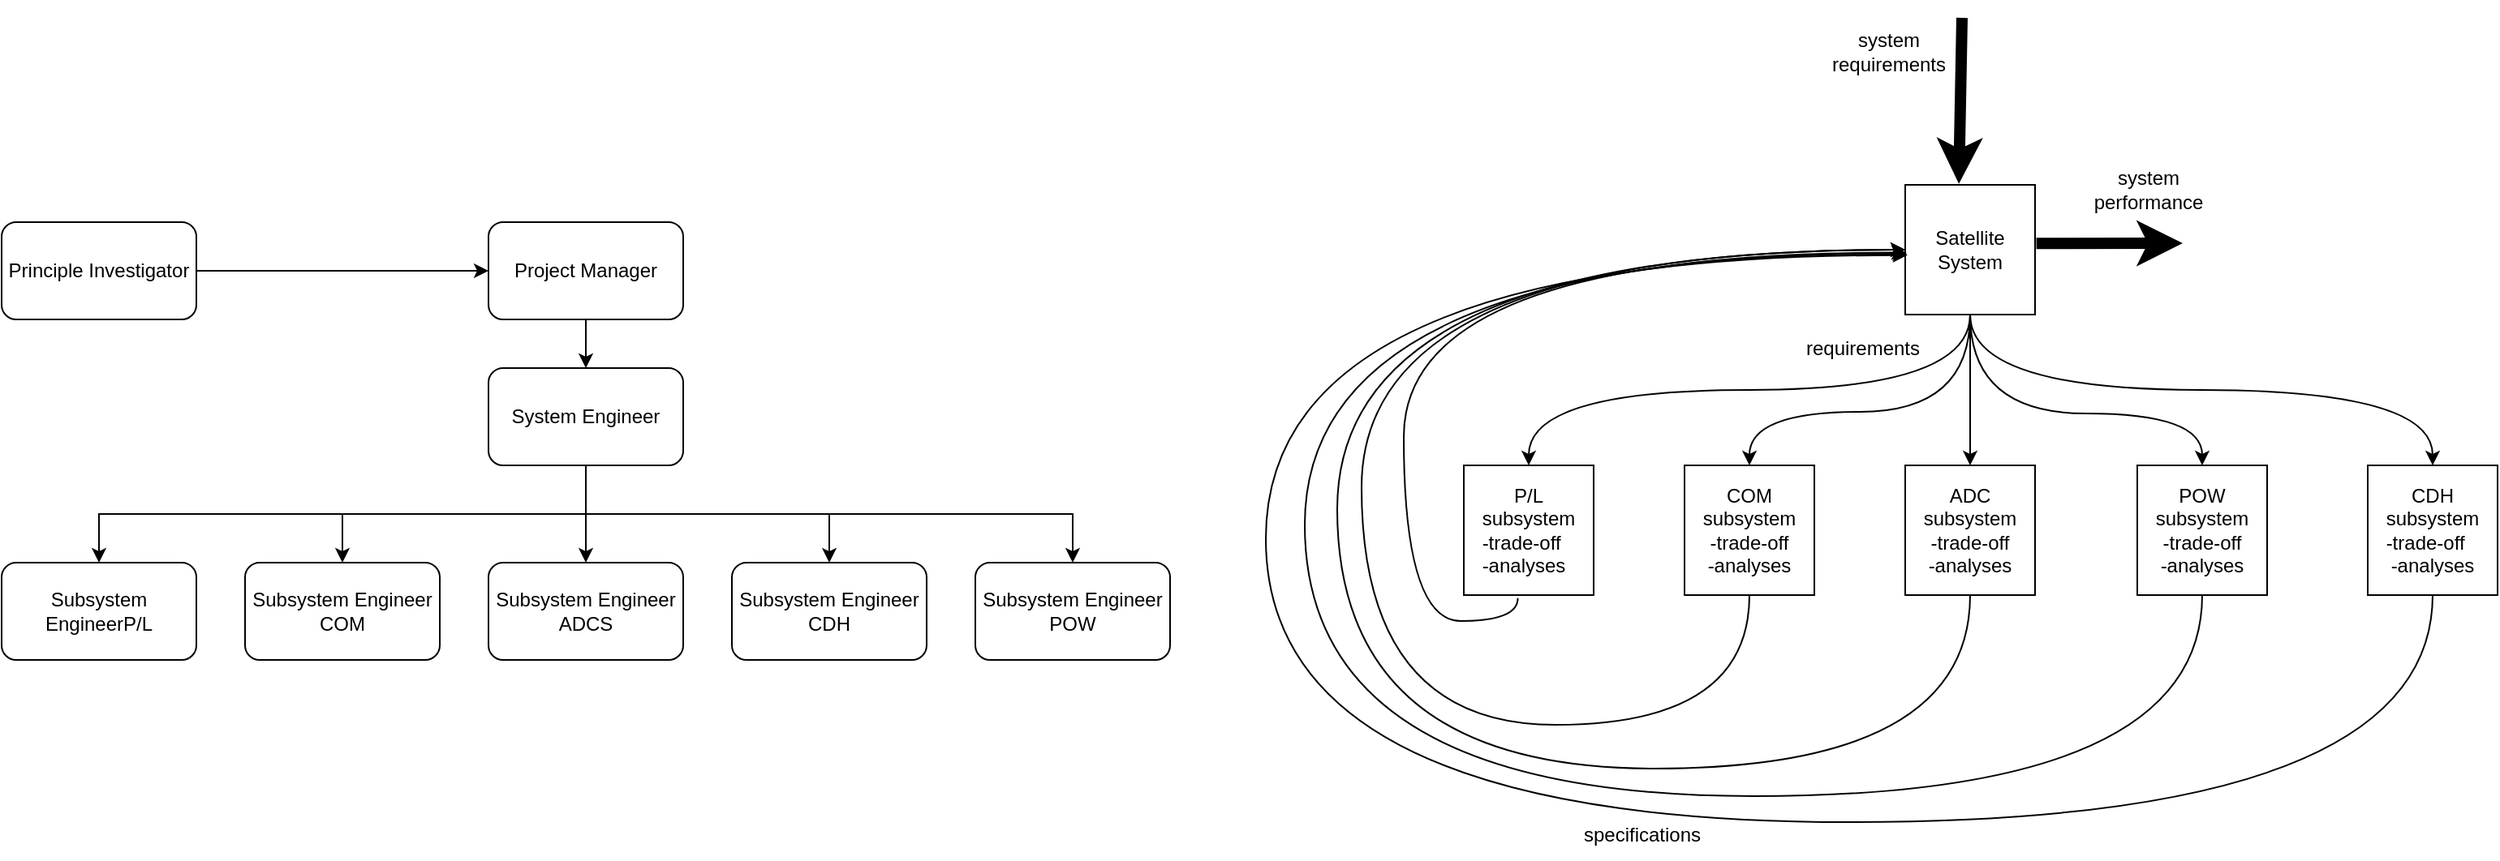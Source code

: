 <mxfile version="21.6.2" type="github">
  <diagram name="Page-1" id="ATRq2LAwiy_IREtI_l5b">
    <mxGraphModel dx="1228" dy="604" grid="0" gridSize="10" guides="1" tooltips="1" connect="1" arrows="1" fold="1" page="1" pageScale="1" pageWidth="850" pageHeight="1100" math="0" shadow="0">
      <root>
        <mxCell id="0" />
        <mxCell id="1" parent="0" />
        <mxCell id="O7q4R_RF0-p1peHL-_la-16" style="edgeStyle=orthogonalEdgeStyle;rounded=0;orthogonalLoop=1;jettySize=auto;html=1;exitX=0.5;exitY=1;exitDx=0;exitDy=0;" parent="1" source="O7q4R_RF0-p1peHL-_la-1" target="O7q4R_RF0-p1peHL-_la-2" edge="1">
          <mxGeometry relative="1" as="geometry" />
        </mxCell>
        <mxCell id="O7q4R_RF0-p1peHL-_la-1" value="Project Manager" style="rounded=1;whiteSpace=wrap;html=1;" parent="1" vertex="1">
          <mxGeometry x="440" y="230" width="120" height="60" as="geometry" />
        </mxCell>
        <mxCell id="O7q4R_RF0-p1peHL-_la-9" style="edgeStyle=orthogonalEdgeStyle;rounded=0;orthogonalLoop=1;jettySize=auto;html=1;exitX=0.5;exitY=1;exitDx=0;exitDy=0;" parent="1" source="O7q4R_RF0-p1peHL-_la-2" target="O7q4R_RF0-p1peHL-_la-7" edge="1">
          <mxGeometry relative="1" as="geometry" />
        </mxCell>
        <mxCell id="O7q4R_RF0-p1peHL-_la-10" style="edgeStyle=orthogonalEdgeStyle;rounded=0;orthogonalLoop=1;jettySize=auto;html=1;exitX=0.5;exitY=1;exitDx=0;exitDy=0;entryX=0.5;entryY=0;entryDx=0;entryDy=0;" parent="1" source="O7q4R_RF0-p1peHL-_la-2" target="O7q4R_RF0-p1peHL-_la-5" edge="1">
          <mxGeometry relative="1" as="geometry" />
        </mxCell>
        <mxCell id="O7q4R_RF0-p1peHL-_la-11" style="edgeStyle=orthogonalEdgeStyle;rounded=0;orthogonalLoop=1;jettySize=auto;html=1;exitX=0.5;exitY=1;exitDx=0;exitDy=0;entryX=0.5;entryY=0;entryDx=0;entryDy=0;" parent="1" source="O7q4R_RF0-p1peHL-_la-2" target="O7q4R_RF0-p1peHL-_la-3" edge="1">
          <mxGeometry relative="1" as="geometry" />
        </mxCell>
        <mxCell id="O7q4R_RF0-p1peHL-_la-12" style="edgeStyle=orthogonalEdgeStyle;rounded=0;orthogonalLoop=1;jettySize=auto;html=1;exitX=0.5;exitY=1;exitDx=0;exitDy=0;entryX=0.5;entryY=0;entryDx=0;entryDy=0;" parent="1" source="O7q4R_RF0-p1peHL-_la-2" target="O7q4R_RF0-p1peHL-_la-6" edge="1">
          <mxGeometry relative="1" as="geometry" />
        </mxCell>
        <mxCell id="O7q4R_RF0-p1peHL-_la-13" style="edgeStyle=orthogonalEdgeStyle;rounded=0;orthogonalLoop=1;jettySize=auto;html=1;exitX=0.5;exitY=1;exitDx=0;exitDy=0;entryX=0.5;entryY=0;entryDx=0;entryDy=0;" parent="1" source="O7q4R_RF0-p1peHL-_la-2" target="O7q4R_RF0-p1peHL-_la-8" edge="1">
          <mxGeometry relative="1" as="geometry" />
        </mxCell>
        <mxCell id="O7q4R_RF0-p1peHL-_la-2" value="System Engineer" style="rounded=1;whiteSpace=wrap;html=1;" parent="1" vertex="1">
          <mxGeometry x="440" y="320" width="120" height="60" as="geometry" />
        </mxCell>
        <mxCell id="O7q4R_RF0-p1peHL-_la-3" value="Subsystem Engineer&lt;br&gt;ADCS" style="rounded=1;whiteSpace=wrap;html=1;" parent="1" vertex="1">
          <mxGeometry x="440" y="440" width="120" height="60" as="geometry" />
        </mxCell>
        <mxCell id="O7q4R_RF0-p1peHL-_la-5" value="Subsystem Engineer&lt;br&gt;COM" style="rounded=1;whiteSpace=wrap;html=1;" parent="1" vertex="1">
          <mxGeometry x="290" y="440" width="120" height="60" as="geometry" />
        </mxCell>
        <mxCell id="O7q4R_RF0-p1peHL-_la-6" value="Subsystem Engineer&lt;br&gt;CDH" style="rounded=1;whiteSpace=wrap;html=1;" parent="1" vertex="1">
          <mxGeometry x="590" y="440" width="120" height="60" as="geometry" />
        </mxCell>
        <mxCell id="O7q4R_RF0-p1peHL-_la-7" value="Subsystem EngineerP/L" style="rounded=1;whiteSpace=wrap;html=1;" parent="1" vertex="1">
          <mxGeometry x="140" y="440" width="120" height="60" as="geometry" />
        </mxCell>
        <mxCell id="O7q4R_RF0-p1peHL-_la-8" value="Subsystem Engineer POW" style="rounded=1;whiteSpace=wrap;html=1;" parent="1" vertex="1">
          <mxGeometry x="740" y="440" width="120" height="60" as="geometry" />
        </mxCell>
        <mxCell id="O7q4R_RF0-p1peHL-_la-15" style="edgeStyle=orthogonalEdgeStyle;rounded=0;orthogonalLoop=1;jettySize=auto;html=1;exitX=1;exitY=0.5;exitDx=0;exitDy=0;entryX=0;entryY=0.5;entryDx=0;entryDy=0;" parent="1" source="O7q4R_RF0-p1peHL-_la-14" target="O7q4R_RF0-p1peHL-_la-1" edge="1">
          <mxGeometry relative="1" as="geometry" />
        </mxCell>
        <mxCell id="O7q4R_RF0-p1peHL-_la-14" value="Principle Investigator" style="rounded=1;whiteSpace=wrap;html=1;" parent="1" vertex="1">
          <mxGeometry x="140" y="230" width="120" height="60" as="geometry" />
        </mxCell>
        <mxCell id="0iLjsOzK3O0HzyLVZsIp-12" style="edgeStyle=orthogonalEdgeStyle;rounded=0;orthogonalLoop=1;jettySize=auto;html=1;exitX=0.5;exitY=1;exitDx=0;exitDy=0;entryX=0.5;entryY=0;entryDx=0;entryDy=0;curved=1;" edge="1" parent="1" source="0iLjsOzK3O0HzyLVZsIp-1" target="0iLjsOzK3O0HzyLVZsIp-6">
          <mxGeometry relative="1" as="geometry" />
        </mxCell>
        <mxCell id="0iLjsOzK3O0HzyLVZsIp-13" style="edgeStyle=orthogonalEdgeStyle;rounded=0;orthogonalLoop=1;jettySize=auto;html=1;exitX=0.5;exitY=1;exitDx=0;exitDy=0;curved=1;" edge="1" parent="1" source="0iLjsOzK3O0HzyLVZsIp-1" target="0iLjsOzK3O0HzyLVZsIp-2">
          <mxGeometry relative="1" as="geometry">
            <Array as="points">
              <mxPoint x="1353" y="347" />
              <mxPoint x="1217" y="347" />
            </Array>
          </mxGeometry>
        </mxCell>
        <mxCell id="0iLjsOzK3O0HzyLVZsIp-14" style="edgeStyle=orthogonalEdgeStyle;rounded=0;orthogonalLoop=1;jettySize=auto;html=1;exitX=0.5;exitY=1;exitDx=0;exitDy=0;entryX=0.5;entryY=0;entryDx=0;entryDy=0;curved=1;" edge="1" parent="1" source="0iLjsOzK3O0HzyLVZsIp-1" target="0iLjsOzK3O0HzyLVZsIp-3">
          <mxGeometry relative="1" as="geometry" />
        </mxCell>
        <mxCell id="0iLjsOzK3O0HzyLVZsIp-15" style="edgeStyle=orthogonalEdgeStyle;rounded=0;orthogonalLoop=1;jettySize=auto;html=1;exitX=0.5;exitY=1;exitDx=0;exitDy=0;curved=1;" edge="1" parent="1" source="0iLjsOzK3O0HzyLVZsIp-1" target="0iLjsOzK3O0HzyLVZsIp-4">
          <mxGeometry relative="1" as="geometry">
            <Array as="points">
              <mxPoint x="1353" y="348" />
              <mxPoint x="1496" y="348" />
            </Array>
          </mxGeometry>
        </mxCell>
        <mxCell id="0iLjsOzK3O0HzyLVZsIp-16" style="edgeStyle=orthogonalEdgeStyle;rounded=0;orthogonalLoop=1;jettySize=auto;html=1;exitX=0.5;exitY=1;exitDx=0;exitDy=0;entryX=0.5;entryY=0;entryDx=0;entryDy=0;curved=1;" edge="1" parent="1" source="0iLjsOzK3O0HzyLVZsIp-1" target="0iLjsOzK3O0HzyLVZsIp-5">
          <mxGeometry relative="1" as="geometry" />
        </mxCell>
        <mxCell id="0iLjsOzK3O0HzyLVZsIp-1" value="Satellite System" style="whiteSpace=wrap;html=1;aspect=fixed;" vertex="1" parent="1">
          <mxGeometry x="1313" y="207" width="80" height="80" as="geometry" />
        </mxCell>
        <mxCell id="0iLjsOzK3O0HzyLVZsIp-2" value="&lt;div&gt;COM subsystem&lt;/div&gt;&lt;div&gt;-trade-off&lt;/div&gt;&lt;div&gt;-analyses&lt;/div&gt;" style="whiteSpace=wrap;html=1;aspect=fixed;" vertex="1" parent="1">
          <mxGeometry x="1177" y="380" width="80" height="80" as="geometry" />
        </mxCell>
        <mxCell id="0iLjsOzK3O0HzyLVZsIp-17" style="edgeStyle=orthogonalEdgeStyle;rounded=0;orthogonalLoop=1;jettySize=auto;html=1;exitX=0.5;exitY=1;exitDx=0;exitDy=0;entryX=0;entryY=0.5;entryDx=0;entryDy=0;curved=1;" edge="1" parent="1" source="0iLjsOzK3O0HzyLVZsIp-3" target="0iLjsOzK3O0HzyLVZsIp-1">
          <mxGeometry relative="1" as="geometry">
            <Array as="points">
              <mxPoint x="1353" y="567" />
              <mxPoint x="963" y="567" />
              <mxPoint x="963" y="247" />
            </Array>
          </mxGeometry>
        </mxCell>
        <mxCell id="0iLjsOzK3O0HzyLVZsIp-3" value="&lt;div&gt;ADC subsystem&lt;/div&gt;&lt;div&gt;-trade-off&lt;/div&gt;&lt;div&gt;-analyses&lt;/div&gt;" style="whiteSpace=wrap;html=1;aspect=fixed;" vertex="1" parent="1">
          <mxGeometry x="1313" y="380" width="80" height="80" as="geometry" />
        </mxCell>
        <mxCell id="0iLjsOzK3O0HzyLVZsIp-4" value="&lt;div&gt;POW subsystem&lt;/div&gt;&lt;div&gt;-trade-off&lt;/div&gt;&lt;div&gt;-analyses&lt;/div&gt;" style="whiteSpace=wrap;html=1;aspect=fixed;" vertex="1" parent="1">
          <mxGeometry x="1456" y="380" width="80" height="80" as="geometry" />
        </mxCell>
        <mxCell id="0iLjsOzK3O0HzyLVZsIp-5" value="CDH&lt;br&gt;subsystem&lt;div align=&quot;left&quot;&gt;-trade-off&lt;/div&gt;-analyses" style="whiteSpace=wrap;html=1;aspect=fixed;" vertex="1" parent="1">
          <mxGeometry x="1598" y="380" width="80" height="80" as="geometry" />
        </mxCell>
        <mxCell id="0iLjsOzK3O0HzyLVZsIp-6" value="P/L&lt;br&gt;subsystem&lt;div align=&quot;left&quot;&gt;-trade-off&lt;/div&gt;&lt;div align=&quot;left&quot;&gt;-analyses&lt;/div&gt;" style="whiteSpace=wrap;html=1;aspect=fixed;" vertex="1" parent="1">
          <mxGeometry x="1041" y="380" width="80" height="80" as="geometry" />
        </mxCell>
        <mxCell id="0iLjsOzK3O0HzyLVZsIp-19" style="edgeStyle=orthogonalEdgeStyle;rounded=0;orthogonalLoop=1;jettySize=auto;html=1;exitX=0.5;exitY=1;exitDx=0;exitDy=0;entryX=0;entryY=0.5;entryDx=0;entryDy=0;curved=1;" edge="1" parent="1" source="0iLjsOzK3O0HzyLVZsIp-2" target="0iLjsOzK3O0HzyLVZsIp-1">
          <mxGeometry relative="1" as="geometry">
            <mxPoint x="1267" y="444" as="sourcePoint" />
            <mxPoint x="1444" y="230" as="targetPoint" />
            <Array as="points">
              <mxPoint x="1217" y="540" />
              <mxPoint x="978" y="540" />
              <mxPoint x="978" y="247" />
            </Array>
          </mxGeometry>
        </mxCell>
        <mxCell id="0iLjsOzK3O0HzyLVZsIp-20" style="edgeStyle=orthogonalEdgeStyle;rounded=0;orthogonalLoop=1;jettySize=auto;html=1;exitX=0.416;exitY=1.023;exitDx=0;exitDy=0;entryX=0.006;entryY=0.522;entryDx=0;entryDy=0;curved=1;exitPerimeter=0;entryPerimeter=0;" edge="1" parent="1" source="0iLjsOzK3O0HzyLVZsIp-6" target="0iLjsOzK3O0HzyLVZsIp-1">
          <mxGeometry relative="1" as="geometry">
            <mxPoint x="1082" y="475.88" as="sourcePoint" />
            <mxPoint x="1399.12" y="262" as="targetPoint" />
            <Array as="points">
              <mxPoint x="1074" y="476" />
              <mxPoint x="1004" y="476" />
              <mxPoint x="1004" y="249" />
            </Array>
          </mxGeometry>
        </mxCell>
        <mxCell id="0iLjsOzK3O0HzyLVZsIp-21" style="edgeStyle=orthogonalEdgeStyle;rounded=0;orthogonalLoop=1;jettySize=auto;html=1;exitX=0.5;exitY=1;exitDx=0;exitDy=0;entryX=0.015;entryY=0.531;entryDx=0;entryDy=0;curved=1;entryPerimeter=0;" edge="1" parent="1" source="0iLjsOzK3O0HzyLVZsIp-4" target="0iLjsOzK3O0HzyLVZsIp-1">
          <mxGeometry relative="1" as="geometry">
            <mxPoint x="1363" y="470" as="sourcePoint" />
            <mxPoint x="1403" y="257" as="targetPoint" />
            <Array as="points">
              <mxPoint x="1496" y="584" />
              <mxPoint x="943" y="584" />
              <mxPoint x="943" y="249" />
            </Array>
          </mxGeometry>
        </mxCell>
        <mxCell id="0iLjsOzK3O0HzyLVZsIp-22" style="edgeStyle=orthogonalEdgeStyle;rounded=0;orthogonalLoop=1;jettySize=auto;html=1;exitX=0.5;exitY=1;exitDx=0;exitDy=0;curved=1;entryX=0.018;entryY=0.542;entryDx=0;entryDy=0;entryPerimeter=0;" edge="1" parent="1" source="0iLjsOzK3O0HzyLVZsIp-5" target="0iLjsOzK3O0HzyLVZsIp-1">
          <mxGeometry relative="1" as="geometry">
            <mxPoint x="1506" y="470" as="sourcePoint" />
            <mxPoint x="1395" y="247" as="targetPoint" />
            <Array as="points">
              <mxPoint x="1638" y="600" />
              <mxPoint x="919" y="600" />
              <mxPoint x="919" y="250" />
            </Array>
          </mxGeometry>
        </mxCell>
        <mxCell id="0iLjsOzK3O0HzyLVZsIp-23" value="requirements" style="text;html=1;strokeColor=none;fillColor=none;align=center;verticalAlign=middle;whiteSpace=wrap;rounded=0;" vertex="1" parent="1">
          <mxGeometry x="1257" y="293" width="60" height="30" as="geometry" />
        </mxCell>
        <mxCell id="0iLjsOzK3O0HzyLVZsIp-24" value="specifications" style="text;html=1;strokeColor=none;fillColor=none;align=center;verticalAlign=middle;whiteSpace=wrap;rounded=0;" vertex="1" parent="1">
          <mxGeometry x="1121" y="593" width="60" height="30" as="geometry" />
        </mxCell>
        <mxCell id="0iLjsOzK3O0HzyLVZsIp-26" value="" style="endArrow=classic;html=1;rounded=0;entryX=0.413;entryY=-0.008;entryDx=0;entryDy=0;entryPerimeter=0;strokeWidth=7;" edge="1" parent="1" target="0iLjsOzK3O0HzyLVZsIp-1">
          <mxGeometry width="50" height="50" relative="1" as="geometry">
            <mxPoint x="1348" y="104" as="sourcePoint" />
            <mxPoint x="1367" y="112" as="targetPoint" />
          </mxGeometry>
        </mxCell>
        <mxCell id="0iLjsOzK3O0HzyLVZsIp-27" value="system performance" style="text;html=1;strokeColor=none;fillColor=none;align=center;verticalAlign=middle;whiteSpace=wrap;rounded=0;" vertex="1" parent="1">
          <mxGeometry x="1433" y="195" width="60" height="30" as="geometry" />
        </mxCell>
        <mxCell id="0iLjsOzK3O0HzyLVZsIp-28" value="" style="endArrow=classic;html=1;rounded=0;strokeWidth=7;exitX=1.01;exitY=0.452;exitDx=0;exitDy=0;exitPerimeter=0;" edge="1" parent="1" source="0iLjsOzK3O0HzyLVZsIp-1">
          <mxGeometry width="50" height="50" relative="1" as="geometry">
            <mxPoint x="1474" y="165" as="sourcePoint" />
            <mxPoint x="1484" y="243" as="targetPoint" />
          </mxGeometry>
        </mxCell>
        <mxCell id="0iLjsOzK3O0HzyLVZsIp-29" value="system requirements" style="text;html=1;strokeColor=none;fillColor=none;align=center;verticalAlign=middle;whiteSpace=wrap;rounded=0;" vertex="1" parent="1">
          <mxGeometry x="1273" y="110" width="60" height="30" as="geometry" />
        </mxCell>
      </root>
    </mxGraphModel>
  </diagram>
</mxfile>
